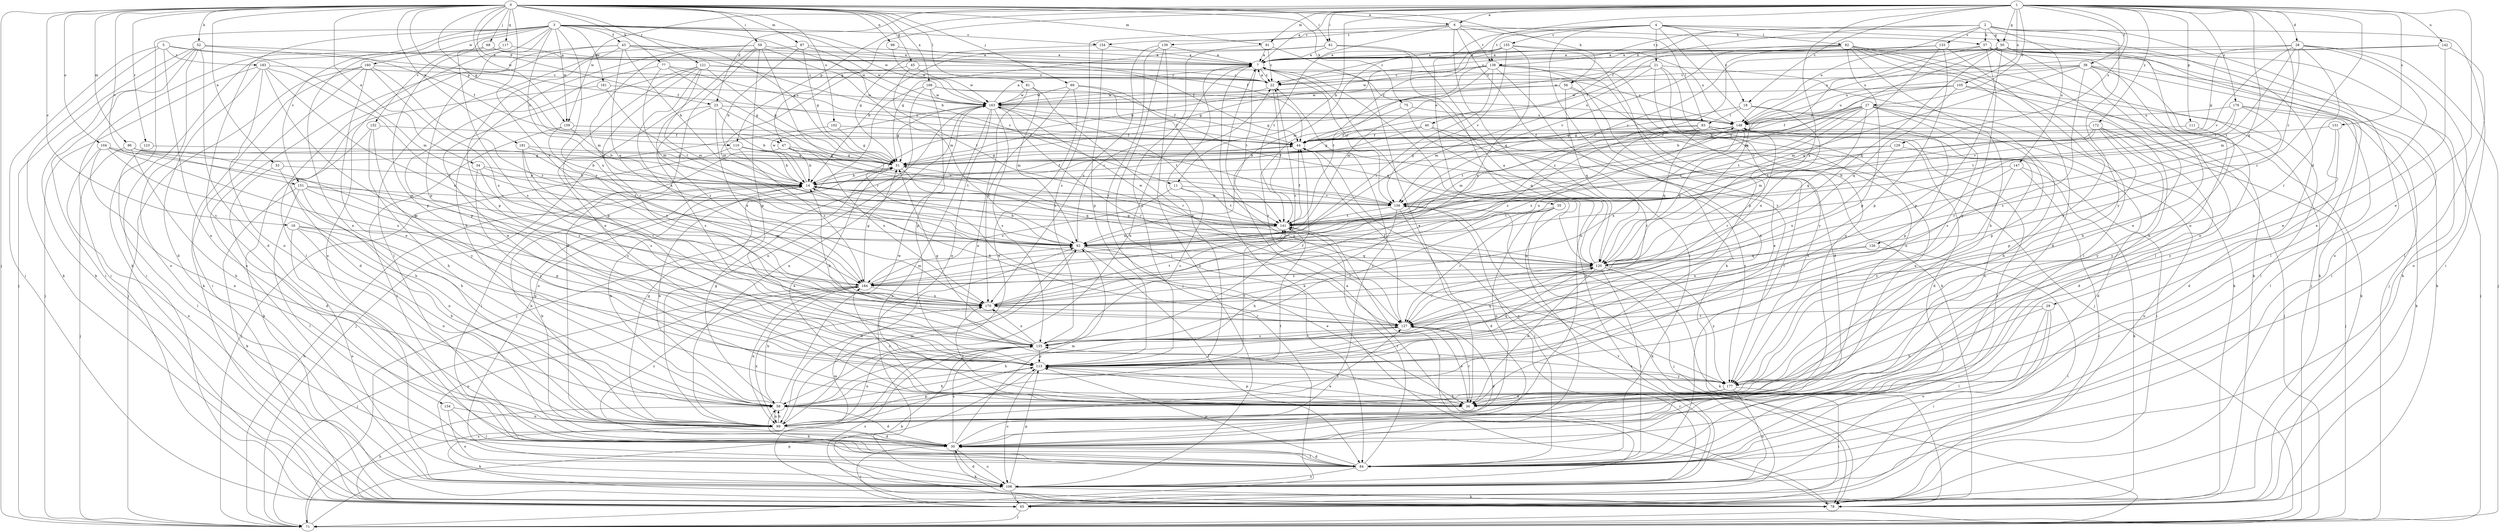 strict digraph  {
0;
1;
2;
3;
4;
5;
6;
7;
11;
14;
16;
18;
21;
22;
23;
27;
28;
29;
30;
33;
34;
35;
36;
38;
40;
43;
44;
45;
47;
50;
51;
52;
56;
57;
58;
59;
61;
65;
68;
69;
71;
75;
77;
78;
81;
82;
83;
84;
86;
87;
91;
92;
98;
99;
102;
104;
105;
106;
110;
111;
113;
117;
120;
121;
123;
126;
127;
129;
131;
133;
134;
135;
138;
139;
141;
142;
147;
148;
151;
152;
154;
155;
156;
159;
160;
161;
163;
166;
170;
172;
176;
177;
181;
183;
184;
0 -> 6  [label=a];
0 -> 16  [label=c];
0 -> 23  [label=d];
0 -> 33  [label=e];
0 -> 34  [label=e];
0 -> 45  [label=g];
0 -> 47  [label=g];
0 -> 52  [label=h];
0 -> 56  [label=h];
0 -> 59  [label=i];
0 -> 61  [label=i];
0 -> 68  [label=j];
0 -> 69  [label=j];
0 -> 71  [label=j];
0 -> 75  [label=k];
0 -> 77  [label=k];
0 -> 81  [label=l];
0 -> 86  [label=m];
0 -> 87  [label=m];
0 -> 91  [label=m];
0 -> 98  [label=n];
0 -> 102  [label=o];
0 -> 104  [label=o];
0 -> 110  [label=p];
0 -> 117  [label=q];
0 -> 121  [label=r];
0 -> 123  [label=r];
0 -> 151  [label=v];
0 -> 159  [label=w];
0 -> 166  [label=x];
0 -> 170  [label=x];
0 -> 181  [label=z];
1 -> 6  [label=a];
1 -> 7  [label=a];
1 -> 11  [label=b];
1 -> 18  [label=c];
1 -> 23  [label=d];
1 -> 27  [label=d];
1 -> 28  [label=d];
1 -> 35  [label=e];
1 -> 36  [label=e];
1 -> 38  [label=f];
1 -> 47  [label=g];
1 -> 50  [label=g];
1 -> 61  [label=i];
1 -> 91  [label=m];
1 -> 105  [label=o];
1 -> 110  [label=p];
1 -> 111  [label=p];
1 -> 120  [label=q];
1 -> 126  [label=r];
1 -> 127  [label=r];
1 -> 129  [label=s];
1 -> 131  [label=s];
1 -> 142  [label=u];
1 -> 159  [label=w];
1 -> 170  [label=x];
1 -> 172  [label=y];
1 -> 176  [label=y];
2 -> 40  [label=f];
2 -> 50  [label=g];
2 -> 56  [label=h];
2 -> 57  [label=h];
2 -> 65  [label=i];
2 -> 106  [label=o];
2 -> 133  [label=s];
2 -> 138  [label=t];
2 -> 147  [label=u];
2 -> 148  [label=u];
2 -> 177  [label=y];
3 -> 11  [label=b];
3 -> 14  [label=b];
3 -> 43  [label=f];
3 -> 44  [label=f];
3 -> 51  [label=g];
3 -> 78  [label=k];
3 -> 99  [label=n];
3 -> 106  [label=o];
3 -> 113  [label=p];
3 -> 134  [label=s];
3 -> 151  [label=v];
3 -> 152  [label=v];
3 -> 154  [label=v];
3 -> 159  [label=w];
3 -> 160  [label=w];
3 -> 161  [label=w];
3 -> 163  [label=w];
3 -> 170  [label=x];
4 -> 18  [label=c];
4 -> 21  [label=c];
4 -> 29  [label=d];
4 -> 78  [label=k];
4 -> 82  [label=l];
4 -> 92  [label=m];
4 -> 99  [label=n];
4 -> 120  [label=q];
4 -> 138  [label=t];
4 -> 154  [label=v];
4 -> 155  [label=v];
5 -> 44  [label=f];
5 -> 65  [label=i];
5 -> 78  [label=k];
5 -> 92  [label=m];
5 -> 99  [label=n];
5 -> 183  [label=z];
6 -> 57  [label=h];
6 -> 83  [label=l];
6 -> 120  [label=q];
6 -> 135  [label=s];
6 -> 138  [label=t];
6 -> 139  [label=t];
6 -> 141  [label=t];
6 -> 177  [label=y];
7 -> 22  [label=c];
7 -> 58  [label=h];
7 -> 78  [label=k];
7 -> 106  [label=o];
7 -> 141  [label=t];
7 -> 156  [label=v];
11 -> 135  [label=s];
11 -> 141  [label=t];
11 -> 156  [label=v];
11 -> 184  [label=z];
14 -> 44  [label=f];
14 -> 58  [label=h];
14 -> 156  [label=v];
14 -> 163  [label=w];
16 -> 58  [label=h];
16 -> 92  [label=m];
16 -> 99  [label=n];
16 -> 106  [label=o];
16 -> 113  [label=p];
18 -> 51  [label=g];
18 -> 83  [label=l];
18 -> 113  [label=p];
18 -> 170  [label=x];
21 -> 22  [label=c];
21 -> 51  [label=g];
21 -> 78  [label=k];
21 -> 92  [label=m];
21 -> 99  [label=n];
21 -> 177  [label=y];
21 -> 36  [label=u];
22 -> 7  [label=a];
22 -> 141  [label=t];
22 -> 163  [label=w];
23 -> 14  [label=b];
23 -> 135  [label=s];
23 -> 141  [label=t];
23 -> 148  [label=u];
23 -> 170  [label=x];
23 -> 184  [label=z];
27 -> 14  [label=b];
27 -> 44  [label=f];
27 -> 51  [label=g];
27 -> 58  [label=h];
27 -> 71  [label=j];
27 -> 113  [label=p];
27 -> 120  [label=q];
27 -> 135  [label=s];
27 -> 141  [label=t];
27 -> 148  [label=u];
27 -> 156  [label=v];
28 -> 7  [label=a];
28 -> 36  [label=e];
28 -> 51  [label=g];
28 -> 71  [label=j];
28 -> 92  [label=m];
28 -> 106  [label=o];
28 -> 127  [label=r];
28 -> 141  [label=t];
28 -> 156  [label=v];
29 -> 58  [label=h];
29 -> 65  [label=i];
29 -> 84  [label=l];
29 -> 106  [label=o];
29 -> 127  [label=r];
30 -> 7  [label=a];
30 -> 14  [label=b];
30 -> 22  [label=c];
30 -> 65  [label=i];
30 -> 78  [label=k];
30 -> 84  [label=l];
30 -> 92  [label=m];
30 -> 106  [label=o];
30 -> 135  [label=s];
30 -> 184  [label=z];
33 -> 14  [label=b];
33 -> 30  [label=d];
33 -> 58  [label=h];
34 -> 14  [label=b];
34 -> 135  [label=s];
34 -> 141  [label=t];
34 -> 177  [label=y];
35 -> 78  [label=k];
35 -> 99  [label=n];
35 -> 127  [label=r];
35 -> 135  [label=s];
35 -> 141  [label=t];
36 -> 113  [label=p];
36 -> 127  [label=r];
36 -> 170  [label=x];
36 -> 184  [label=z];
38 -> 22  [label=c];
38 -> 36  [label=e];
38 -> 58  [label=h];
38 -> 71  [label=j];
38 -> 78  [label=k];
38 -> 92  [label=m];
38 -> 135  [label=s];
38 -> 148  [label=u];
38 -> 163  [label=w];
40 -> 14  [label=b];
40 -> 44  [label=f];
40 -> 51  [label=g];
40 -> 65  [label=i];
40 -> 127  [label=r];
43 -> 7  [label=a];
43 -> 14  [label=b];
43 -> 44  [label=f];
43 -> 84  [label=l];
43 -> 106  [label=o];
43 -> 113  [label=p];
43 -> 120  [label=q];
43 -> 156  [label=v];
44 -> 51  [label=g];
44 -> 106  [label=o];
44 -> 177  [label=y];
45 -> 22  [label=c];
45 -> 92  [label=m];
45 -> 141  [label=t];
45 -> 163  [label=w];
47 -> 14  [label=b];
47 -> 51  [label=g];
47 -> 84  [label=l];
47 -> 141  [label=t];
47 -> 170  [label=x];
50 -> 7  [label=a];
50 -> 36  [label=e];
50 -> 65  [label=i];
50 -> 78  [label=k];
50 -> 84  [label=l];
50 -> 92  [label=m];
50 -> 113  [label=p];
50 -> 120  [label=q];
50 -> 141  [label=t];
50 -> 156  [label=v];
51 -> 14  [label=b];
51 -> 36  [label=e];
51 -> 120  [label=q];
52 -> 7  [label=a];
52 -> 30  [label=d];
52 -> 44  [label=f];
52 -> 65  [label=i];
52 -> 71  [label=j];
52 -> 78  [label=k];
52 -> 106  [label=o];
56 -> 36  [label=e];
56 -> 51  [label=g];
56 -> 71  [label=j];
56 -> 120  [label=q];
56 -> 163  [label=w];
57 -> 7  [label=a];
57 -> 71  [label=j];
57 -> 78  [label=k];
57 -> 84  [label=l];
57 -> 99  [label=n];
57 -> 148  [label=u];
57 -> 177  [label=y];
58 -> 14  [label=b];
58 -> 30  [label=d];
58 -> 51  [label=g];
58 -> 99  [label=n];
58 -> 163  [label=w];
59 -> 7  [label=a];
59 -> 30  [label=d];
59 -> 36  [label=e];
59 -> 58  [label=h];
59 -> 84  [label=l];
59 -> 92  [label=m];
59 -> 113  [label=p];
59 -> 127  [label=r];
61 -> 7  [label=a];
61 -> 14  [label=b];
61 -> 51  [label=g];
61 -> 84  [label=l];
61 -> 99  [label=n];
65 -> 58  [label=h];
65 -> 71  [label=j];
65 -> 92  [label=m];
65 -> 148  [label=u];
65 -> 156  [label=v];
68 -> 7  [label=a];
68 -> 65  [label=i];
68 -> 135  [label=s];
68 -> 163  [label=w];
69 -> 99  [label=n];
69 -> 120  [label=q];
69 -> 163  [label=w];
69 -> 170  [label=x];
69 -> 177  [label=y];
71 -> 14  [label=b];
71 -> 113  [label=p];
71 -> 135  [label=s];
75 -> 120  [label=q];
75 -> 127  [label=r];
75 -> 148  [label=u];
77 -> 22  [label=c];
77 -> 51  [label=g];
77 -> 92  [label=m];
77 -> 113  [label=p];
77 -> 148  [label=u];
78 -> 7  [label=a];
78 -> 135  [label=s];
81 -> 36  [label=e];
81 -> 92  [label=m];
81 -> 127  [label=r];
81 -> 163  [label=w];
82 -> 7  [label=a];
82 -> 30  [label=d];
82 -> 44  [label=f];
82 -> 58  [label=h];
82 -> 71  [label=j];
82 -> 78  [label=k];
82 -> 84  [label=l];
82 -> 113  [label=p];
82 -> 156  [label=v];
82 -> 184  [label=z];
83 -> 30  [label=d];
83 -> 36  [label=e];
83 -> 44  [label=f];
83 -> 84  [label=l];
83 -> 92  [label=m];
83 -> 120  [label=q];
83 -> 184  [label=z];
84 -> 30  [label=d];
84 -> 58  [label=h];
84 -> 106  [label=o];
84 -> 113  [label=p];
84 -> 141  [label=t];
86 -> 51  [label=g];
86 -> 58  [label=h];
86 -> 71  [label=j];
86 -> 156  [label=v];
86 -> 184  [label=z];
87 -> 7  [label=a];
87 -> 14  [label=b];
87 -> 51  [label=g];
87 -> 92  [label=m];
87 -> 163  [label=w];
91 -> 7  [label=a];
91 -> 22  [label=c];
91 -> 36  [label=e];
91 -> 113  [label=p];
92 -> 14  [label=b];
92 -> 22  [label=c];
92 -> 36  [label=e];
92 -> 84  [label=l];
92 -> 99  [label=n];
92 -> 120  [label=q];
98 -> 7  [label=a];
98 -> 163  [label=w];
99 -> 14  [label=b];
99 -> 30  [label=d];
99 -> 51  [label=g];
99 -> 58  [label=h];
99 -> 78  [label=k];
99 -> 92  [label=m];
99 -> 113  [label=p];
99 -> 127  [label=r];
99 -> 141  [label=t];
99 -> 170  [label=x];
102 -> 44  [label=f];
102 -> 51  [label=g];
102 -> 71  [label=j];
104 -> 51  [label=g];
104 -> 58  [label=h];
104 -> 92  [label=m];
104 -> 99  [label=n];
104 -> 106  [label=o];
104 -> 170  [label=x];
105 -> 14  [label=b];
105 -> 78  [label=k];
105 -> 84  [label=l];
105 -> 120  [label=q];
105 -> 148  [label=u];
105 -> 163  [label=w];
106 -> 30  [label=d];
106 -> 65  [label=i];
106 -> 78  [label=k];
106 -> 113  [label=p];
106 -> 127  [label=r];
106 -> 141  [label=t];
110 -> 14  [label=b];
110 -> 51  [label=g];
110 -> 71  [label=j];
110 -> 156  [label=v];
110 -> 184  [label=z];
111 -> 44  [label=f];
111 -> 177  [label=y];
113 -> 7  [label=a];
113 -> 36  [label=e];
113 -> 58  [label=h];
113 -> 106  [label=o];
113 -> 120  [label=q];
113 -> 141  [label=t];
113 -> 177  [label=y];
117 -> 7  [label=a];
117 -> 65  [label=i];
117 -> 113  [label=p];
120 -> 7  [label=a];
120 -> 36  [label=e];
120 -> 51  [label=g];
120 -> 78  [label=k];
120 -> 84  [label=l];
120 -> 127  [label=r];
120 -> 163  [label=w];
120 -> 177  [label=y];
120 -> 184  [label=z];
121 -> 22  [label=c];
121 -> 36  [label=e];
121 -> 51  [label=g];
121 -> 92  [label=m];
121 -> 113  [label=p];
121 -> 127  [label=r];
121 -> 148  [label=u];
121 -> 170  [label=x];
123 -> 51  [label=g];
123 -> 84  [label=l];
126 -> 65  [label=i];
126 -> 120  [label=q];
126 -> 170  [label=x];
127 -> 14  [label=b];
127 -> 30  [label=d];
127 -> 36  [label=e];
127 -> 44  [label=f];
127 -> 58  [label=h];
127 -> 135  [label=s];
129 -> 30  [label=d];
129 -> 51  [label=g];
129 -> 156  [label=v];
129 -> 170  [label=x];
131 -> 30  [label=d];
131 -> 44  [label=f];
131 -> 177  [label=y];
133 -> 7  [label=a];
133 -> 22  [label=c];
133 -> 113  [label=p];
133 -> 120  [label=q];
133 -> 177  [label=y];
134 -> 84  [label=l];
134 -> 99  [label=n];
134 -> 106  [label=o];
135 -> 14  [label=b];
135 -> 44  [label=f];
135 -> 51  [label=g];
135 -> 78  [label=k];
135 -> 99  [label=n];
135 -> 113  [label=p];
135 -> 120  [label=q];
135 -> 127  [label=r];
135 -> 170  [label=x];
138 -> 22  [label=c];
138 -> 30  [label=d];
138 -> 58  [label=h];
138 -> 78  [label=k];
138 -> 84  [label=l];
138 -> 92  [label=m];
138 -> 141  [label=t];
138 -> 163  [label=w];
138 -> 184  [label=z];
139 -> 7  [label=a];
139 -> 71  [label=j];
139 -> 84  [label=l];
139 -> 106  [label=o];
139 -> 170  [label=x];
141 -> 14  [label=b];
141 -> 44  [label=f];
141 -> 92  [label=m];
142 -> 7  [label=a];
142 -> 36  [label=e];
142 -> 84  [label=l];
142 -> 148  [label=u];
147 -> 14  [label=b];
147 -> 65  [label=i];
147 -> 78  [label=k];
147 -> 135  [label=s];
147 -> 177  [label=y];
148 -> 44  [label=f];
148 -> 99  [label=n];
148 -> 120  [label=q];
148 -> 127  [label=r];
148 -> 141  [label=t];
148 -> 170  [label=x];
148 -> 184  [label=z];
151 -> 78  [label=k];
151 -> 84  [label=l];
151 -> 99  [label=n];
151 -> 113  [label=p];
151 -> 156  [label=v];
151 -> 184  [label=z];
152 -> 44  [label=f];
152 -> 58  [label=h];
152 -> 78  [label=k];
152 -> 177  [label=y];
154 -> 7  [label=a];
154 -> 51  [label=g];
154 -> 113  [label=p];
155 -> 7  [label=a];
155 -> 14  [label=b];
155 -> 22  [label=c];
155 -> 44  [label=f];
155 -> 113  [label=p];
155 -> 148  [label=u];
155 -> 156  [label=v];
155 -> 170  [label=x];
156 -> 14  [label=b];
156 -> 30  [label=d];
156 -> 58  [label=h];
156 -> 71  [label=j];
156 -> 84  [label=l];
156 -> 141  [label=t];
159 -> 14  [label=b];
159 -> 44  [label=f];
159 -> 84  [label=l];
159 -> 170  [label=x];
160 -> 22  [label=c];
160 -> 36  [label=e];
160 -> 65  [label=i];
160 -> 71  [label=j];
160 -> 78  [label=k];
160 -> 170  [label=x];
160 -> 184  [label=z];
161 -> 30  [label=d];
161 -> 141  [label=t];
161 -> 163  [label=w];
163 -> 7  [label=a];
163 -> 36  [label=e];
163 -> 44  [label=f];
163 -> 51  [label=g];
163 -> 71  [label=j];
163 -> 99  [label=n];
163 -> 106  [label=o];
163 -> 127  [label=r];
163 -> 135  [label=s];
163 -> 141  [label=t];
163 -> 148  [label=u];
166 -> 44  [label=f];
166 -> 99  [label=n];
166 -> 106  [label=o];
166 -> 113  [label=p];
166 -> 148  [label=u];
166 -> 163  [label=w];
170 -> 22  [label=c];
170 -> 127  [label=r];
170 -> 141  [label=t];
172 -> 30  [label=d];
172 -> 44  [label=f];
172 -> 71  [label=j];
172 -> 92  [label=m];
172 -> 113  [label=p];
172 -> 141  [label=t];
172 -> 177  [label=y];
176 -> 78  [label=k];
176 -> 84  [label=l];
176 -> 127  [label=r];
176 -> 141  [label=t];
176 -> 148  [label=u];
176 -> 156  [label=v];
177 -> 36  [label=e];
177 -> 58  [label=h];
177 -> 65  [label=i];
177 -> 106  [label=o];
177 -> 135  [label=s];
181 -> 14  [label=b];
181 -> 51  [label=g];
181 -> 127  [label=r];
181 -> 135  [label=s];
183 -> 22  [label=c];
183 -> 30  [label=d];
183 -> 71  [label=j];
183 -> 99  [label=n];
183 -> 113  [label=p];
183 -> 170  [label=x];
183 -> 184  [label=z];
184 -> 51  [label=g];
184 -> 58  [label=h];
184 -> 71  [label=j];
184 -> 92  [label=m];
184 -> 99  [label=n];
184 -> 106  [label=o];
184 -> 148  [label=u];
184 -> 170  [label=x];
}
